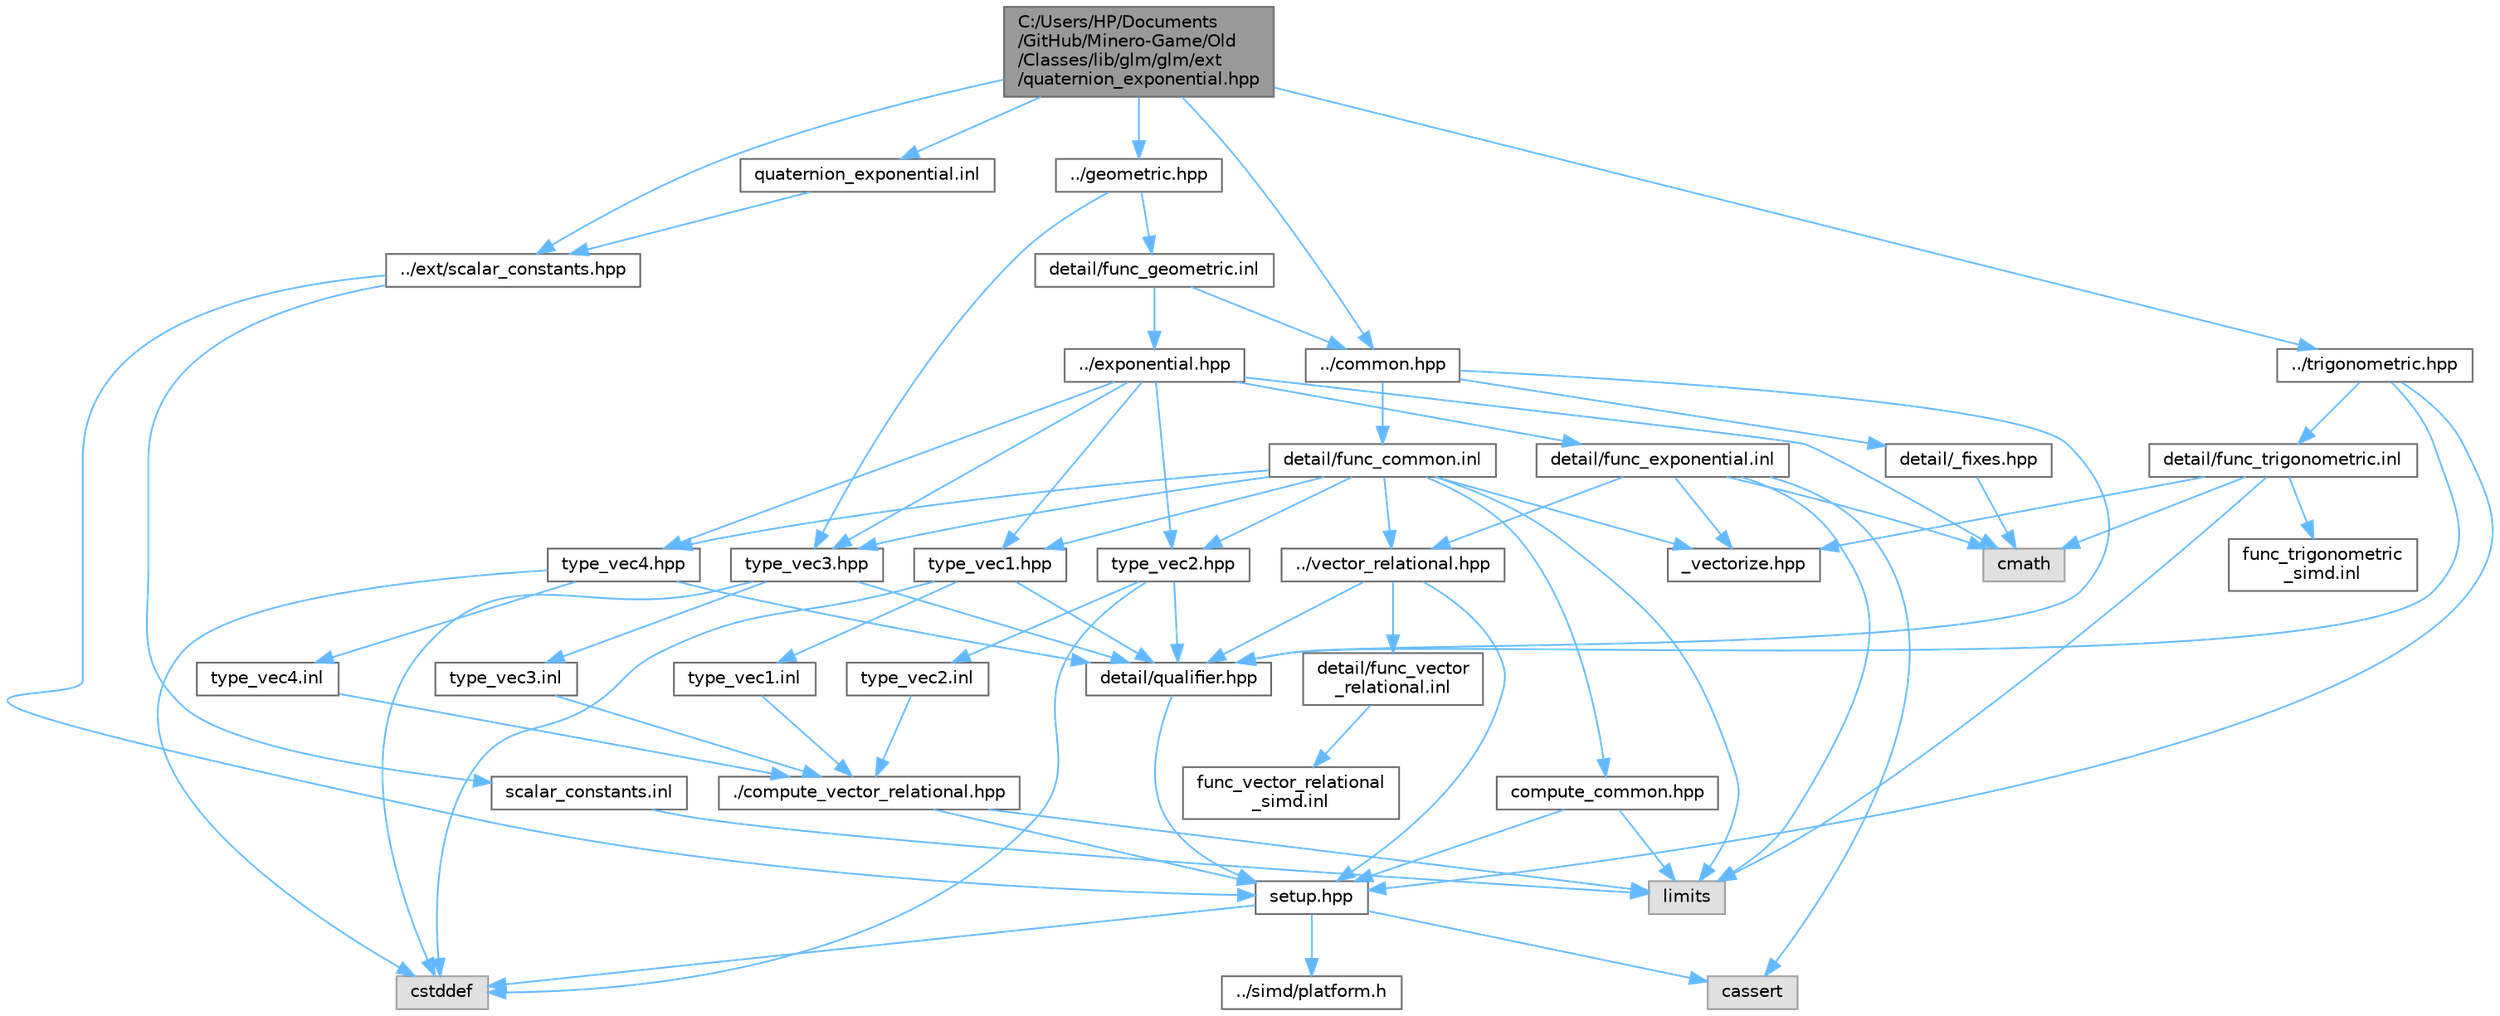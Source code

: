 digraph "C:/Users/HP/Documents/GitHub/Minero-Game/Old/Classes/lib/glm/glm/ext/quaternion_exponential.hpp"
{
 // LATEX_PDF_SIZE
  bgcolor="transparent";
  edge [fontname=Helvetica,fontsize=10,labelfontname=Helvetica,labelfontsize=10];
  node [fontname=Helvetica,fontsize=10,shape=box,height=0.2,width=0.4];
  Node1 [id="Node000001",label="C:/Users/HP/Documents\l/GitHub/Minero-Game/Old\l/Classes/lib/glm/glm/ext\l/quaternion_exponential.hpp",height=0.2,width=0.4,color="gray40", fillcolor="grey60", style="filled", fontcolor="black",tooltip=" "];
  Node1 -> Node2 [id="edge143_Node000001_Node000002",color="steelblue1",style="solid",tooltip=" "];
  Node2 [id="Node000002",label="../common.hpp",height=0.2,width=0.4,color="grey40", fillcolor="white", style="filled",URL="$_old_2_classes_2lib_2glm_2glm_2common_8hpp.html",tooltip=" "];
  Node2 -> Node3 [id="edge144_Node000002_Node000003",color="steelblue1",style="solid",tooltip=" "];
  Node3 [id="Node000003",label="detail/qualifier.hpp",height=0.2,width=0.4,color="grey40", fillcolor="white", style="filled",URL="$_old_2_classes_2lib_2glm_2glm_2detail_2qualifier_8hpp.html",tooltip=" "];
  Node3 -> Node4 [id="edge145_Node000003_Node000004",color="steelblue1",style="solid",tooltip=" "];
  Node4 [id="Node000004",label="setup.hpp",height=0.2,width=0.4,color="grey40", fillcolor="white", style="filled",URL="$_old_2_classes_2lib_2glm_2glm_2detail_2setup_8hpp.html",tooltip=" "];
  Node4 -> Node5 [id="edge146_Node000004_Node000005",color="steelblue1",style="solid",tooltip=" "];
  Node5 [id="Node000005",label="cassert",height=0.2,width=0.4,color="grey60", fillcolor="#E0E0E0", style="filled",tooltip=" "];
  Node4 -> Node6 [id="edge147_Node000004_Node000006",color="steelblue1",style="solid",tooltip=" "];
  Node6 [id="Node000006",label="cstddef",height=0.2,width=0.4,color="grey60", fillcolor="#E0E0E0", style="filled",tooltip=" "];
  Node4 -> Node7 [id="edge148_Node000004_Node000007",color="steelblue1",style="solid",tooltip=" "];
  Node7 [id="Node000007",label="../simd/platform.h",height=0.2,width=0.4,color="grey40", fillcolor="white", style="filled",URL="$_old_2_classes_2lib_2glm_2glm_2simd_2platform_8h.html",tooltip=" "];
  Node2 -> Node8 [id="edge149_Node000002_Node000008",color="steelblue1",style="solid",tooltip=" "];
  Node8 [id="Node000008",label="detail/_fixes.hpp",height=0.2,width=0.4,color="grey40", fillcolor="white", style="filled",URL="$_old_2_classes_2lib_2glm_2glm_2detail_2__fixes_8hpp.html",tooltip=" "];
  Node8 -> Node9 [id="edge150_Node000008_Node000009",color="steelblue1",style="solid",tooltip=" "];
  Node9 [id="Node000009",label="cmath",height=0.2,width=0.4,color="grey60", fillcolor="#E0E0E0", style="filled",tooltip=" "];
  Node2 -> Node10 [id="edge151_Node000002_Node000010",color="steelblue1",style="solid",tooltip=" "];
  Node10 [id="Node000010",label="detail/func_common.inl",height=0.2,width=0.4,color="grey40", fillcolor="white", style="filled",URL="$_old_2_classes_2lib_2glm_2glm_2detail_2func__common_8inl.html",tooltip=" "];
  Node10 -> Node11 [id="edge152_Node000010_Node000011",color="steelblue1",style="solid",tooltip=" "];
  Node11 [id="Node000011",label="../vector_relational.hpp",height=0.2,width=0.4,color="grey40", fillcolor="white", style="filled",URL="$_old_2_classes_2lib_2glm_2glm_2vector__relational_8hpp.html",tooltip=" "];
  Node11 -> Node3 [id="edge153_Node000011_Node000003",color="steelblue1",style="solid",tooltip=" "];
  Node11 -> Node4 [id="edge154_Node000011_Node000004",color="steelblue1",style="solid",tooltip=" "];
  Node11 -> Node12 [id="edge155_Node000011_Node000012",color="steelblue1",style="solid",tooltip=" "];
  Node12 [id="Node000012",label="detail/func_vector\l_relational.inl",height=0.2,width=0.4,color="grey40", fillcolor="white", style="filled",URL="$_old_2_classes_2lib_2glm_2glm_2detail_2func__vector__relational_8inl.html",tooltip=" "];
  Node12 -> Node13 [id="edge156_Node000012_Node000013",color="steelblue1",style="solid",tooltip=" "];
  Node13 [id="Node000013",label="func_vector_relational\l_simd.inl",height=0.2,width=0.4,color="grey40", fillcolor="white", style="filled",URL="$_old_2_classes_2lib_2glm_2glm_2detail_2func__vector__relational__simd_8inl.html",tooltip=" "];
  Node10 -> Node14 [id="edge157_Node000010_Node000014",color="steelblue1",style="solid",tooltip=" "];
  Node14 [id="Node000014",label="compute_common.hpp",height=0.2,width=0.4,color="grey40", fillcolor="white", style="filled",URL="$_old_2_classes_2lib_2glm_2glm_2detail_2compute__common_8hpp.html",tooltip=" "];
  Node14 -> Node4 [id="edge158_Node000014_Node000004",color="steelblue1",style="solid",tooltip=" "];
  Node14 -> Node15 [id="edge159_Node000014_Node000015",color="steelblue1",style="solid",tooltip=" "];
  Node15 [id="Node000015",label="limits",height=0.2,width=0.4,color="grey60", fillcolor="#E0E0E0", style="filled",tooltip=" "];
  Node10 -> Node16 [id="edge160_Node000010_Node000016",color="steelblue1",style="solid",tooltip=" "];
  Node16 [id="Node000016",label="type_vec1.hpp",height=0.2,width=0.4,color="grey40", fillcolor="white", style="filled",URL="$_old_2_classes_2lib_2glm_2glm_2detail_2type__vec1_8hpp.html",tooltip=" "];
  Node16 -> Node3 [id="edge161_Node000016_Node000003",color="steelblue1",style="solid",tooltip=" "];
  Node16 -> Node6 [id="edge162_Node000016_Node000006",color="steelblue1",style="solid",tooltip=" "];
  Node16 -> Node17 [id="edge163_Node000016_Node000017",color="steelblue1",style="solid",tooltip=" "];
  Node17 [id="Node000017",label="type_vec1.inl",height=0.2,width=0.4,color="grey40", fillcolor="white", style="filled",URL="$_old_2_classes_2lib_2glm_2glm_2detail_2type__vec1_8inl.html",tooltip=" "];
  Node17 -> Node18 [id="edge164_Node000017_Node000018",color="steelblue1",style="solid",tooltip=" "];
  Node18 [id="Node000018",label="./compute_vector_relational.hpp",height=0.2,width=0.4,color="grey40", fillcolor="white", style="filled",URL="$_old_2_classes_2lib_2glm_2glm_2detail_2compute__vector__relational_8hpp.html",tooltip=" "];
  Node18 -> Node4 [id="edge165_Node000018_Node000004",color="steelblue1",style="solid",tooltip=" "];
  Node18 -> Node15 [id="edge166_Node000018_Node000015",color="steelblue1",style="solid",tooltip=" "];
  Node10 -> Node19 [id="edge167_Node000010_Node000019",color="steelblue1",style="solid",tooltip=" "];
  Node19 [id="Node000019",label="type_vec2.hpp",height=0.2,width=0.4,color="grey40", fillcolor="white", style="filled",URL="$_old_2_classes_2lib_2glm_2glm_2detail_2type__vec2_8hpp.html",tooltip=" "];
  Node19 -> Node3 [id="edge168_Node000019_Node000003",color="steelblue1",style="solid",tooltip=" "];
  Node19 -> Node6 [id="edge169_Node000019_Node000006",color="steelblue1",style="solid",tooltip=" "];
  Node19 -> Node20 [id="edge170_Node000019_Node000020",color="steelblue1",style="solid",tooltip=" "];
  Node20 [id="Node000020",label="type_vec2.inl",height=0.2,width=0.4,color="grey40", fillcolor="white", style="filled",URL="$_old_2_classes_2lib_2glm_2glm_2detail_2type__vec2_8inl.html",tooltip=" "];
  Node20 -> Node18 [id="edge171_Node000020_Node000018",color="steelblue1",style="solid",tooltip=" "];
  Node10 -> Node21 [id="edge172_Node000010_Node000021",color="steelblue1",style="solid",tooltip=" "];
  Node21 [id="Node000021",label="type_vec3.hpp",height=0.2,width=0.4,color="grey40", fillcolor="white", style="filled",URL="$_old_2_classes_2lib_2glm_2glm_2detail_2type__vec3_8hpp.html",tooltip=" "];
  Node21 -> Node3 [id="edge173_Node000021_Node000003",color="steelblue1",style="solid",tooltip=" "];
  Node21 -> Node6 [id="edge174_Node000021_Node000006",color="steelblue1",style="solid",tooltip=" "];
  Node21 -> Node22 [id="edge175_Node000021_Node000022",color="steelblue1",style="solid",tooltip=" "];
  Node22 [id="Node000022",label="type_vec3.inl",height=0.2,width=0.4,color="grey40", fillcolor="white", style="filled",URL="$_old_2_classes_2lib_2glm_2glm_2detail_2type__vec3_8inl.html",tooltip=" "];
  Node22 -> Node18 [id="edge176_Node000022_Node000018",color="steelblue1",style="solid",tooltip=" "];
  Node10 -> Node23 [id="edge177_Node000010_Node000023",color="steelblue1",style="solid",tooltip=" "];
  Node23 [id="Node000023",label="type_vec4.hpp",height=0.2,width=0.4,color="grey40", fillcolor="white", style="filled",URL="$_old_2_classes_2lib_2glm_2glm_2detail_2type__vec4_8hpp.html",tooltip=" "];
  Node23 -> Node3 [id="edge178_Node000023_Node000003",color="steelblue1",style="solid",tooltip=" "];
  Node23 -> Node6 [id="edge179_Node000023_Node000006",color="steelblue1",style="solid",tooltip=" "];
  Node23 -> Node24 [id="edge180_Node000023_Node000024",color="steelblue1",style="solid",tooltip=" "];
  Node24 [id="Node000024",label="type_vec4.inl",height=0.2,width=0.4,color="grey40", fillcolor="white", style="filled",URL="$_old_2_classes_2lib_2glm_2glm_2detail_2type__vec4_8inl.html",tooltip=" "];
  Node24 -> Node18 [id="edge181_Node000024_Node000018",color="steelblue1",style="solid",tooltip=" "];
  Node10 -> Node25 [id="edge182_Node000010_Node000025",color="steelblue1",style="solid",tooltip=" "];
  Node25 [id="Node000025",label="_vectorize.hpp",height=0.2,width=0.4,color="grey40", fillcolor="white", style="filled",URL="$_old_2_classes_2lib_2glm_2glm_2detail_2__vectorize_8hpp.html",tooltip=" "];
  Node10 -> Node15 [id="edge183_Node000010_Node000015",color="steelblue1",style="solid",tooltip=" "];
  Node1 -> Node26 [id="edge184_Node000001_Node000026",color="steelblue1",style="solid",tooltip=" "];
  Node26 [id="Node000026",label="../trigonometric.hpp",height=0.2,width=0.4,color="grey40", fillcolor="white", style="filled",URL="$_old_2_classes_2lib_2glm_2glm_2trigonometric_8hpp.html",tooltip=" "];
  Node26 -> Node4 [id="edge185_Node000026_Node000004",color="steelblue1",style="solid",tooltip=" "];
  Node26 -> Node3 [id="edge186_Node000026_Node000003",color="steelblue1",style="solid",tooltip=" "];
  Node26 -> Node27 [id="edge187_Node000026_Node000027",color="steelblue1",style="solid",tooltip=" "];
  Node27 [id="Node000027",label="detail/func_trigonometric.inl",height=0.2,width=0.4,color="grey40", fillcolor="white", style="filled",URL="$_old_2_classes_2lib_2glm_2glm_2detail_2func__trigonometric_8inl.html",tooltip=" "];
  Node27 -> Node25 [id="edge188_Node000027_Node000025",color="steelblue1",style="solid",tooltip=" "];
  Node27 -> Node9 [id="edge189_Node000027_Node000009",color="steelblue1",style="solid",tooltip=" "];
  Node27 -> Node15 [id="edge190_Node000027_Node000015",color="steelblue1",style="solid",tooltip=" "];
  Node27 -> Node28 [id="edge191_Node000027_Node000028",color="steelblue1",style="solid",tooltip=" "];
  Node28 [id="Node000028",label="func_trigonometric\l_simd.inl",height=0.2,width=0.4,color="grey40", fillcolor="white", style="filled",URL="$_old_2_classes_2lib_2glm_2glm_2detail_2func__trigonometric__simd_8inl.html",tooltip=" "];
  Node1 -> Node29 [id="edge192_Node000001_Node000029",color="steelblue1",style="solid",tooltip=" "];
  Node29 [id="Node000029",label="../geometric.hpp",height=0.2,width=0.4,color="grey40", fillcolor="white", style="filled",URL="$_old_2_classes_2lib_2glm_2glm_2geometric_8hpp.html",tooltip=" "];
  Node29 -> Node21 [id="edge193_Node000029_Node000021",color="steelblue1",style="solid",tooltip=" "];
  Node29 -> Node30 [id="edge194_Node000029_Node000030",color="steelblue1",style="solid",tooltip=" "];
  Node30 [id="Node000030",label="detail/func_geometric.inl",height=0.2,width=0.4,color="grey40", fillcolor="white", style="filled",URL="$_old_2_classes_2lib_2glm_2glm_2detail_2func__geometric_8inl.html",tooltip=" "];
  Node30 -> Node31 [id="edge195_Node000030_Node000031",color="steelblue1",style="solid",tooltip=" "];
  Node31 [id="Node000031",label="../exponential.hpp",height=0.2,width=0.4,color="grey40", fillcolor="white", style="filled",URL="$_old_2_classes_2lib_2glm_2glm_2exponential_8hpp.html",tooltip=" "];
  Node31 -> Node16 [id="edge196_Node000031_Node000016",color="steelblue1",style="solid",tooltip=" "];
  Node31 -> Node19 [id="edge197_Node000031_Node000019",color="steelblue1",style="solid",tooltip=" "];
  Node31 -> Node21 [id="edge198_Node000031_Node000021",color="steelblue1",style="solid",tooltip=" "];
  Node31 -> Node23 [id="edge199_Node000031_Node000023",color="steelblue1",style="solid",tooltip=" "];
  Node31 -> Node9 [id="edge200_Node000031_Node000009",color="steelblue1",style="solid",tooltip=" "];
  Node31 -> Node32 [id="edge201_Node000031_Node000032",color="steelblue1",style="solid",tooltip=" "];
  Node32 [id="Node000032",label="detail/func_exponential.inl",height=0.2,width=0.4,color="grey40", fillcolor="white", style="filled",URL="$_old_2_classes_2lib_2glm_2glm_2detail_2func__exponential_8inl.html",tooltip=" "];
  Node32 -> Node11 [id="edge202_Node000032_Node000011",color="steelblue1",style="solid",tooltip=" "];
  Node32 -> Node25 [id="edge203_Node000032_Node000025",color="steelblue1",style="solid",tooltip=" "];
  Node32 -> Node15 [id="edge204_Node000032_Node000015",color="steelblue1",style="solid",tooltip=" "];
  Node32 -> Node9 [id="edge205_Node000032_Node000009",color="steelblue1",style="solid",tooltip=" "];
  Node32 -> Node5 [id="edge206_Node000032_Node000005",color="steelblue1",style="solid",tooltip=" "];
  Node30 -> Node2 [id="edge207_Node000030_Node000002",color="steelblue1",style="solid",tooltip=" "];
  Node1 -> Node33 [id="edge208_Node000001_Node000033",color="steelblue1",style="solid",tooltip=" "];
  Node33 [id="Node000033",label="../ext/scalar_constants.hpp",height=0.2,width=0.4,color="grey40", fillcolor="white", style="filled",URL="$_old_2_classes_2lib_2glm_2glm_2ext_2scalar__constants_8hpp.html",tooltip=" "];
  Node33 -> Node4 [id="edge209_Node000033_Node000004",color="steelblue1",style="solid",tooltip=" "];
  Node33 -> Node34 [id="edge210_Node000033_Node000034",color="steelblue1",style="solid",tooltip=" "];
  Node34 [id="Node000034",label="scalar_constants.inl",height=0.2,width=0.4,color="grey40", fillcolor="white", style="filled",URL="$_old_2_classes_2lib_2glm_2glm_2ext_2scalar__constants_8inl.html",tooltip=" "];
  Node34 -> Node15 [id="edge211_Node000034_Node000015",color="steelblue1",style="solid",tooltip=" "];
  Node1 -> Node35 [id="edge212_Node000001_Node000035",color="steelblue1",style="solid",tooltip=" "];
  Node35 [id="Node000035",label="quaternion_exponential.inl",height=0.2,width=0.4,color="grey40", fillcolor="white", style="filled",URL="$_old_2_classes_2lib_2glm_2glm_2ext_2quaternion__exponential_8inl.html",tooltip=" "];
  Node35 -> Node33 [id="edge213_Node000035_Node000033",color="steelblue1",style="solid",tooltip=" "];
}
